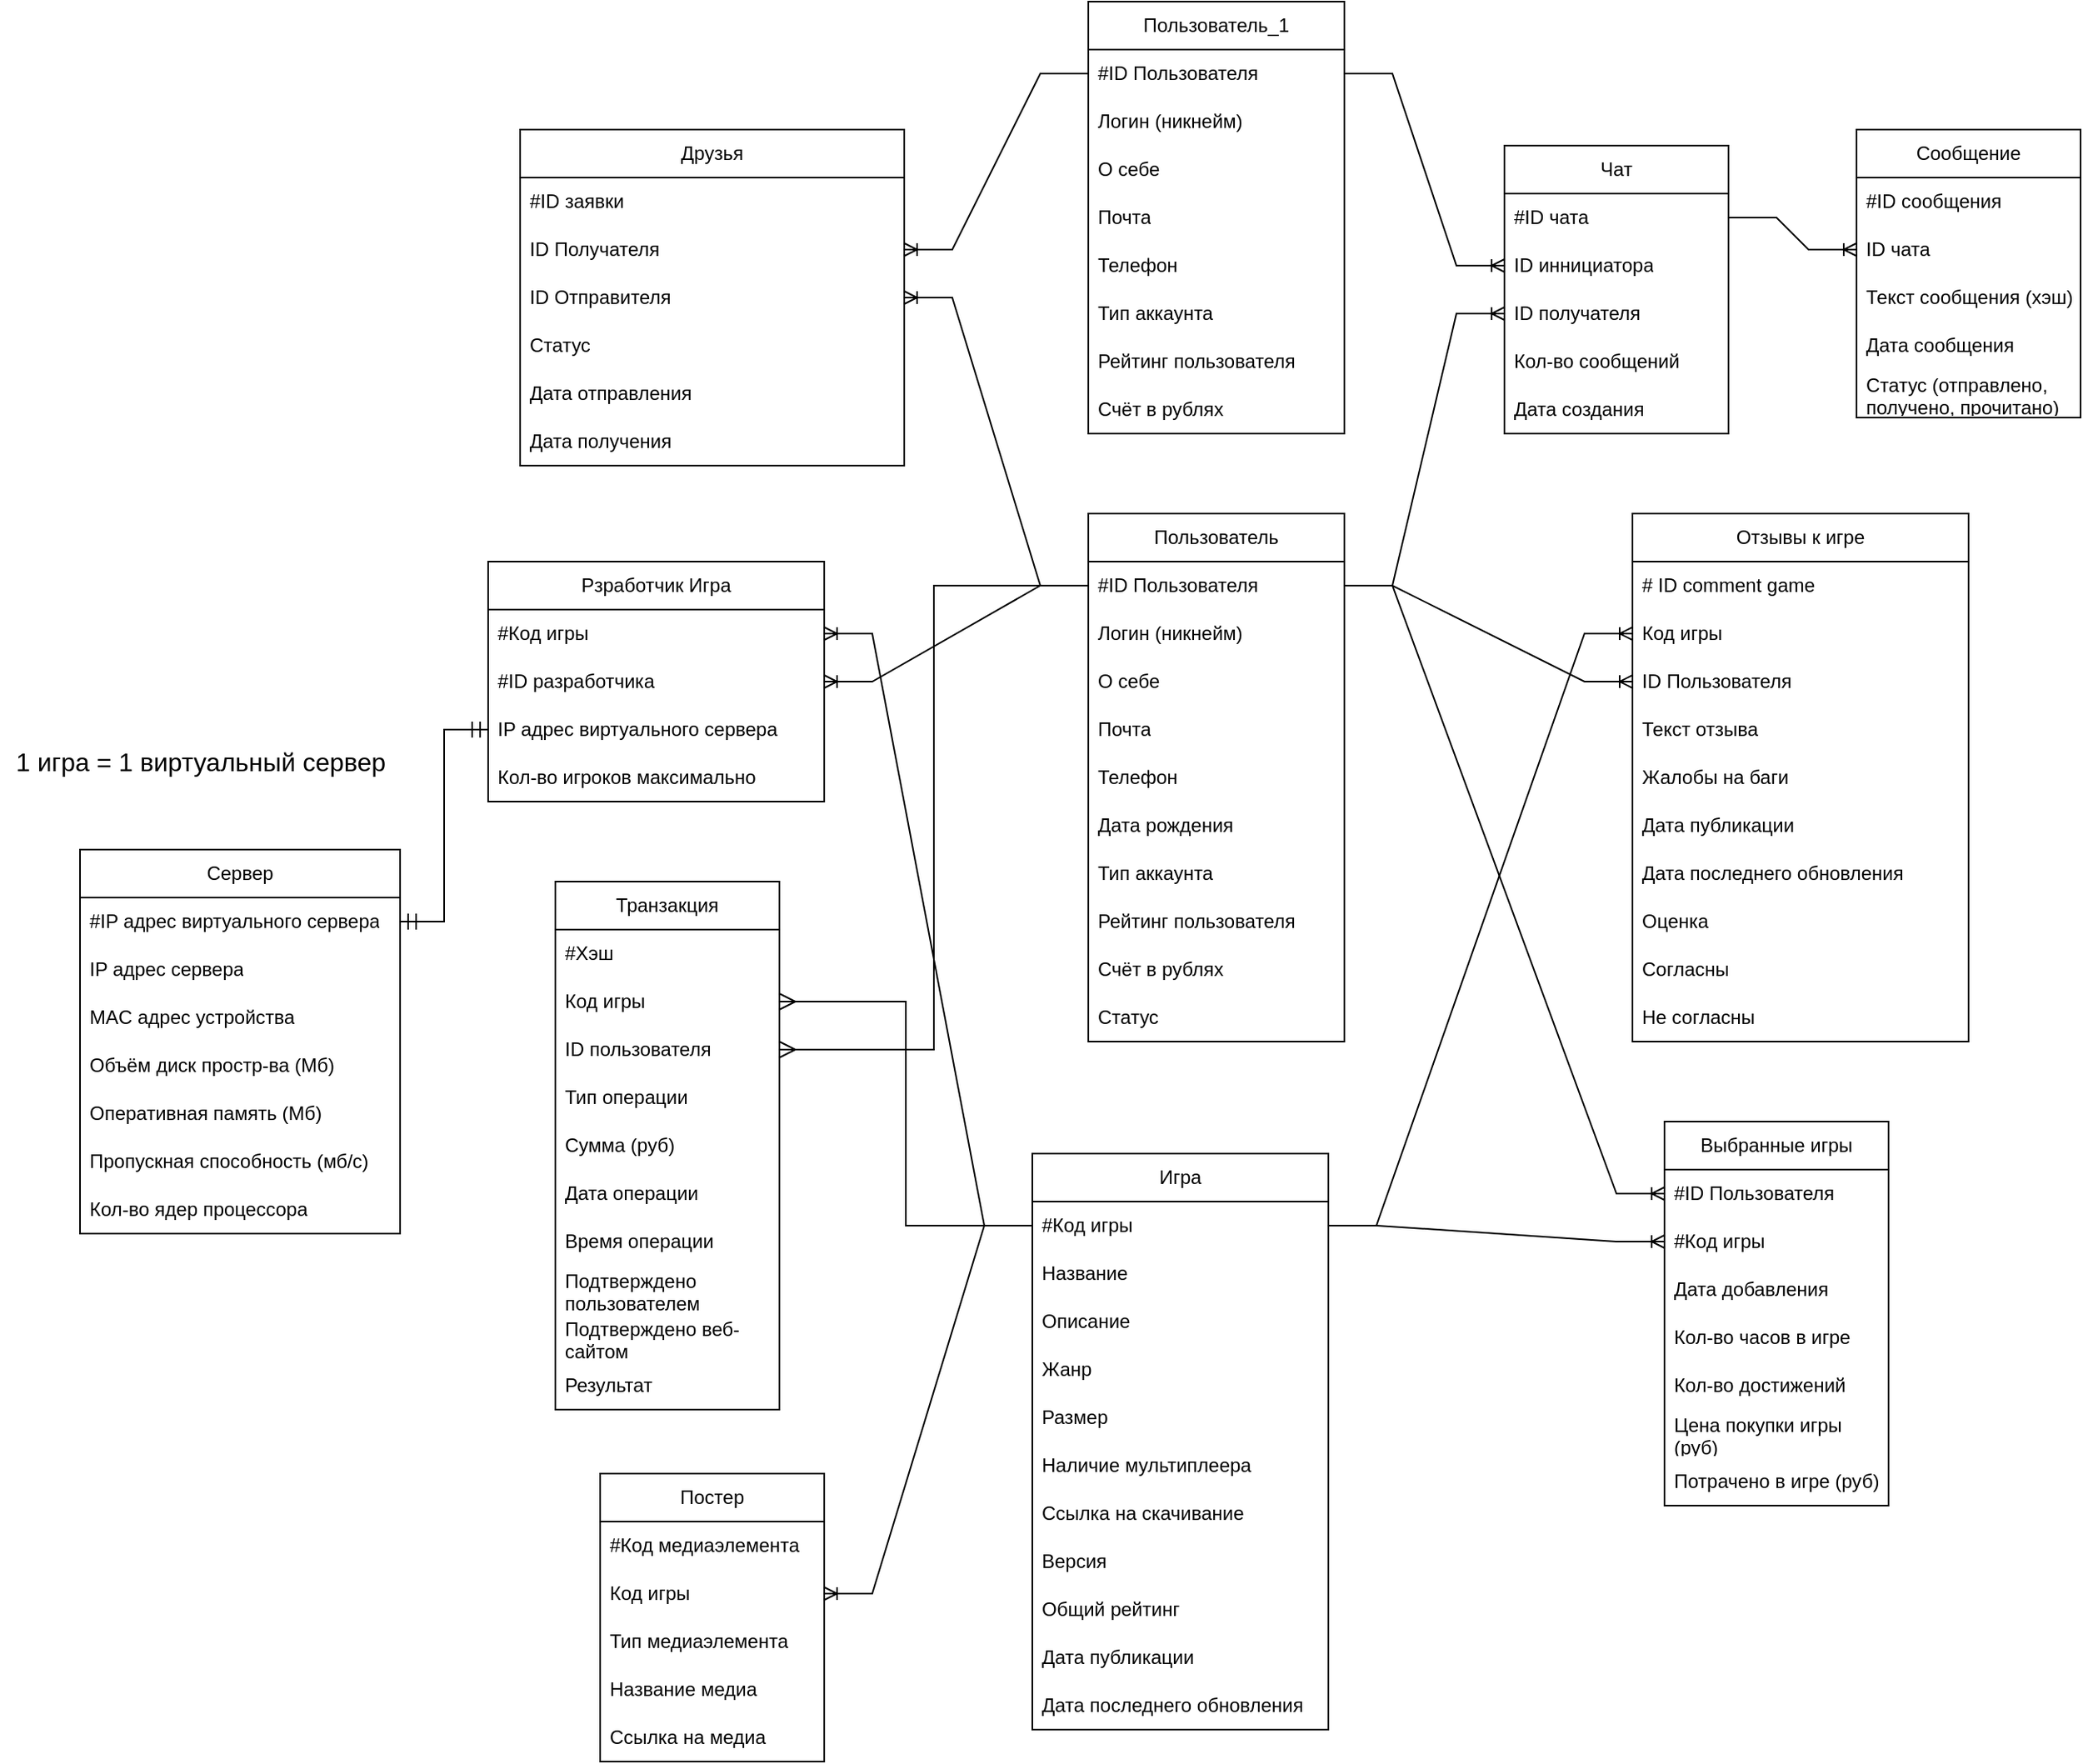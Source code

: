 <mxfile version="24.7.17">
  <diagram name="Страница — 1" id="8p_68P0fZ535PzUQpR89">
    <mxGraphModel dx="2262" dy="1989" grid="1" gridSize="10" guides="1" tooltips="1" connect="1" arrows="1" fold="1" page="1" pageScale="1" pageWidth="827" pageHeight="1169" math="0" shadow="0">
      <root>
        <mxCell id="0" />
        <mxCell id="1" parent="0" />
        <mxCell id="c6BttHaCUoWzbW02j1Wk-1" value="Пользователь" style="swimlane;fontStyle=0;childLayout=stackLayout;horizontal=1;startSize=30;horizontalStack=0;resizeParent=1;resizeParentMax=0;resizeLast=0;collapsible=1;marginBottom=0;whiteSpace=wrap;html=1;" parent="1" vertex="1">
          <mxGeometry x="-150" y="300" width="160" height="330" as="geometry" />
        </mxCell>
        <mxCell id="c6BttHaCUoWzbW02j1Wk-2" value="#ID Пользователя" style="text;strokeColor=none;fillColor=none;align=left;verticalAlign=middle;spacingLeft=4;spacingRight=4;overflow=hidden;points=[[0,0.5],[1,0.5]];portConstraint=eastwest;rotatable=0;whiteSpace=wrap;html=1;" parent="c6BttHaCUoWzbW02j1Wk-1" vertex="1">
          <mxGeometry y="30" width="160" height="30" as="geometry" />
        </mxCell>
        <mxCell id="c6BttHaCUoWzbW02j1Wk-3" value="Логин (никнейм)" style="text;strokeColor=none;fillColor=none;align=left;verticalAlign=middle;spacingLeft=4;spacingRight=4;overflow=hidden;points=[[0,0.5],[1,0.5]];portConstraint=eastwest;rotatable=0;whiteSpace=wrap;html=1;" parent="c6BttHaCUoWzbW02j1Wk-1" vertex="1">
          <mxGeometry y="60" width="160" height="30" as="geometry" />
        </mxCell>
        <mxCell id="c6BttHaCUoWzbW02j1Wk-4" value="О себе" style="text;strokeColor=none;fillColor=none;align=left;verticalAlign=middle;spacingLeft=4;spacingRight=4;overflow=hidden;points=[[0,0.5],[1,0.5]];portConstraint=eastwest;rotatable=0;whiteSpace=wrap;html=1;" parent="c6BttHaCUoWzbW02j1Wk-1" vertex="1">
          <mxGeometry y="90" width="160" height="30" as="geometry" />
        </mxCell>
        <mxCell id="c6BttHaCUoWzbW02j1Wk-27" value="Почта" style="text;strokeColor=none;fillColor=none;align=left;verticalAlign=middle;spacingLeft=4;spacingRight=4;overflow=hidden;points=[[0,0.5],[1,0.5]];portConstraint=eastwest;rotatable=0;whiteSpace=wrap;html=1;" parent="c6BttHaCUoWzbW02j1Wk-1" vertex="1">
          <mxGeometry y="120" width="160" height="30" as="geometry" />
        </mxCell>
        <mxCell id="c6BttHaCUoWzbW02j1Wk-28" value="Телефон" style="text;strokeColor=none;fillColor=none;align=left;verticalAlign=middle;spacingLeft=4;spacingRight=4;overflow=hidden;points=[[0,0.5],[1,0.5]];portConstraint=eastwest;rotatable=0;whiteSpace=wrap;html=1;" parent="c6BttHaCUoWzbW02j1Wk-1" vertex="1">
          <mxGeometry y="150" width="160" height="30" as="geometry" />
        </mxCell>
        <mxCell id="c6BttHaCUoWzbW02j1Wk-91" value="Дата рождения" style="text;strokeColor=none;fillColor=none;align=left;verticalAlign=middle;spacingLeft=4;spacingRight=4;overflow=hidden;points=[[0,0.5],[1,0.5]];portConstraint=eastwest;rotatable=0;whiteSpace=wrap;html=1;" parent="c6BttHaCUoWzbW02j1Wk-1" vertex="1">
          <mxGeometry y="180" width="160" height="30" as="geometry" />
        </mxCell>
        <mxCell id="c6BttHaCUoWzbW02j1Wk-29" value="Тип аккаунта" style="text;strokeColor=none;fillColor=none;align=left;verticalAlign=middle;spacingLeft=4;spacingRight=4;overflow=hidden;points=[[0,0.5],[1,0.5]];portConstraint=eastwest;rotatable=0;whiteSpace=wrap;html=1;" parent="c6BttHaCUoWzbW02j1Wk-1" vertex="1">
          <mxGeometry y="210" width="160" height="30" as="geometry" />
        </mxCell>
        <mxCell id="c6BttHaCUoWzbW02j1Wk-30" value="Рейтинг пользователя" style="text;strokeColor=none;fillColor=none;align=left;verticalAlign=middle;spacingLeft=4;spacingRight=4;overflow=hidden;points=[[0,0.5],[1,0.5]];portConstraint=eastwest;rotatable=0;whiteSpace=wrap;html=1;" parent="c6BttHaCUoWzbW02j1Wk-1" vertex="1">
          <mxGeometry y="240" width="160" height="30" as="geometry" />
        </mxCell>
        <mxCell id="c6BttHaCUoWzbW02j1Wk-31" value="Счёт в рублях" style="text;strokeColor=none;fillColor=none;align=left;verticalAlign=middle;spacingLeft=4;spacingRight=4;overflow=hidden;points=[[0,0.5],[1,0.5]];portConstraint=eastwest;rotatable=0;whiteSpace=wrap;html=1;" parent="c6BttHaCUoWzbW02j1Wk-1" vertex="1">
          <mxGeometry y="270" width="160" height="30" as="geometry" />
        </mxCell>
        <mxCell id="c6BttHaCUoWzbW02j1Wk-32" value="Статус" style="text;strokeColor=none;fillColor=none;align=left;verticalAlign=middle;spacingLeft=4;spacingRight=4;overflow=hidden;points=[[0,0.5],[1,0.5]];portConstraint=eastwest;rotatable=0;whiteSpace=wrap;html=1;" parent="c6BttHaCUoWzbW02j1Wk-1" vertex="1">
          <mxGeometry y="300" width="160" height="30" as="geometry" />
        </mxCell>
        <mxCell id="c6BttHaCUoWzbW02j1Wk-5" value="Игра" style="swimlane;fontStyle=0;childLayout=stackLayout;horizontal=1;startSize=30;horizontalStack=0;resizeParent=1;resizeParentMax=0;resizeLast=0;collapsible=1;marginBottom=0;whiteSpace=wrap;html=1;" parent="1" vertex="1">
          <mxGeometry x="-185" y="700" width="185" height="360" as="geometry" />
        </mxCell>
        <mxCell id="c6BttHaCUoWzbW02j1Wk-6" value="#Код игры" style="text;strokeColor=none;fillColor=none;align=left;verticalAlign=middle;spacingLeft=4;spacingRight=4;overflow=hidden;points=[[0,0.5],[1,0.5]];portConstraint=eastwest;rotatable=0;whiteSpace=wrap;html=1;" parent="c6BttHaCUoWzbW02j1Wk-5" vertex="1">
          <mxGeometry y="30" width="185" height="30" as="geometry" />
        </mxCell>
        <mxCell id="c6BttHaCUoWzbW02j1Wk-7" value="Название" style="text;strokeColor=none;fillColor=none;align=left;verticalAlign=middle;spacingLeft=4;spacingRight=4;overflow=hidden;points=[[0,0.5],[1,0.5]];portConstraint=eastwest;rotatable=0;whiteSpace=wrap;html=1;" parent="c6BttHaCUoWzbW02j1Wk-5" vertex="1">
          <mxGeometry y="60" width="185" height="30" as="geometry" />
        </mxCell>
        <mxCell id="c6BttHaCUoWzbW02j1Wk-8" value="Описание" style="text;strokeColor=none;fillColor=none;align=left;verticalAlign=middle;spacingLeft=4;spacingRight=4;overflow=hidden;points=[[0,0.5],[1,0.5]];portConstraint=eastwest;rotatable=0;whiteSpace=wrap;html=1;" parent="c6BttHaCUoWzbW02j1Wk-5" vertex="1">
          <mxGeometry y="90" width="185" height="30" as="geometry" />
        </mxCell>
        <mxCell id="c6BttHaCUoWzbW02j1Wk-33" value="Жанр" style="text;strokeColor=none;fillColor=none;align=left;verticalAlign=middle;spacingLeft=4;spacingRight=4;overflow=hidden;points=[[0,0.5],[1,0.5]];portConstraint=eastwest;rotatable=0;whiteSpace=wrap;html=1;" parent="c6BttHaCUoWzbW02j1Wk-5" vertex="1">
          <mxGeometry y="120" width="185" height="30" as="geometry" />
        </mxCell>
        <mxCell id="c6BttHaCUoWzbW02j1Wk-34" value="Размер" style="text;strokeColor=none;fillColor=none;align=left;verticalAlign=middle;spacingLeft=4;spacingRight=4;overflow=hidden;points=[[0,0.5],[1,0.5]];portConstraint=eastwest;rotatable=0;whiteSpace=wrap;html=1;" parent="c6BttHaCUoWzbW02j1Wk-5" vertex="1">
          <mxGeometry y="150" width="185" height="30" as="geometry" />
        </mxCell>
        <mxCell id="HAGZ3hSHB67pw0LHSp7e-37" value="Наличие мультиплеера" style="text;strokeColor=none;fillColor=none;align=left;verticalAlign=middle;spacingLeft=4;spacingRight=4;overflow=hidden;points=[[0,0.5],[1,0.5]];portConstraint=eastwest;rotatable=0;whiteSpace=wrap;html=1;" parent="c6BttHaCUoWzbW02j1Wk-5" vertex="1">
          <mxGeometry y="180" width="185" height="30" as="geometry" />
        </mxCell>
        <mxCell id="c6BttHaCUoWzbW02j1Wk-35" value="Ссылка на скачивание" style="text;strokeColor=none;fillColor=none;align=left;verticalAlign=middle;spacingLeft=4;spacingRight=4;overflow=hidden;points=[[0,0.5],[1,0.5]];portConstraint=eastwest;rotatable=0;whiteSpace=wrap;html=1;" parent="c6BttHaCUoWzbW02j1Wk-5" vertex="1">
          <mxGeometry y="210" width="185" height="30" as="geometry" />
        </mxCell>
        <mxCell id="c6BttHaCUoWzbW02j1Wk-92" value="Версия" style="text;strokeColor=none;fillColor=none;align=left;verticalAlign=middle;spacingLeft=4;spacingRight=4;overflow=hidden;points=[[0,0.5],[1,0.5]];portConstraint=eastwest;rotatable=0;whiteSpace=wrap;html=1;" parent="c6BttHaCUoWzbW02j1Wk-5" vertex="1">
          <mxGeometry y="240" width="185" height="30" as="geometry" />
        </mxCell>
        <mxCell id="c6BttHaCUoWzbW02j1Wk-36" value="Общий рейтинг" style="text;strokeColor=none;fillColor=none;align=left;verticalAlign=middle;spacingLeft=4;spacingRight=4;overflow=hidden;points=[[0,0.5],[1,0.5]];portConstraint=eastwest;rotatable=0;whiteSpace=wrap;html=1;" parent="c6BttHaCUoWzbW02j1Wk-5" vertex="1">
          <mxGeometry y="270" width="185" height="30" as="geometry" />
        </mxCell>
        <mxCell id="c6BttHaCUoWzbW02j1Wk-37" value="Дата публикации" style="text;strokeColor=none;fillColor=none;align=left;verticalAlign=middle;spacingLeft=4;spacingRight=4;overflow=hidden;points=[[0,0.5],[1,0.5]];portConstraint=eastwest;rotatable=0;whiteSpace=wrap;html=1;" parent="c6BttHaCUoWzbW02j1Wk-5" vertex="1">
          <mxGeometry y="300" width="185" height="30" as="geometry" />
        </mxCell>
        <mxCell id="c6BttHaCUoWzbW02j1Wk-38" value="Дата последнего обновления" style="text;strokeColor=none;fillColor=none;align=left;verticalAlign=middle;spacingLeft=4;spacingRight=4;overflow=hidden;points=[[0,0.5],[1,0.5]];portConstraint=eastwest;rotatable=0;whiteSpace=wrap;html=1;" parent="c6BttHaCUoWzbW02j1Wk-5" vertex="1">
          <mxGeometry y="330" width="185" height="30" as="geometry" />
        </mxCell>
        <mxCell id="c6BttHaCUoWzbW02j1Wk-9" value="Рзработчик Игра" style="swimlane;fontStyle=0;childLayout=stackLayout;horizontal=1;startSize=30;horizontalStack=0;resizeParent=1;resizeParentMax=0;resizeLast=0;collapsible=1;marginBottom=0;whiteSpace=wrap;html=1;" parent="1" vertex="1">
          <mxGeometry x="-525" y="330" width="210" height="150" as="geometry" />
        </mxCell>
        <mxCell id="c6BttHaCUoWzbW02j1Wk-10" value="#Код игры&lt;span style=&quot;white-space: pre;&quot;&gt;&#x9;&lt;/span&gt;" style="text;strokeColor=none;fillColor=none;align=left;verticalAlign=middle;spacingLeft=4;spacingRight=4;overflow=hidden;points=[[0,0.5],[1,0.5]];portConstraint=eastwest;rotatable=0;whiteSpace=wrap;html=1;" parent="c6BttHaCUoWzbW02j1Wk-9" vertex="1">
          <mxGeometry y="30" width="210" height="30" as="geometry" />
        </mxCell>
        <mxCell id="c6BttHaCUoWzbW02j1Wk-11" value="#ID разработчика" style="text;strokeColor=none;fillColor=none;align=left;verticalAlign=middle;spacingLeft=4;spacingRight=4;overflow=hidden;points=[[0,0.5],[1,0.5]];portConstraint=eastwest;rotatable=0;whiteSpace=wrap;html=1;" parent="c6BttHaCUoWzbW02j1Wk-9" vertex="1">
          <mxGeometry y="60" width="210" height="30" as="geometry" />
        </mxCell>
        <mxCell id="c6BttHaCUoWzbW02j1Wk-12" value="IP адрес виртуального сервера" style="text;strokeColor=none;fillColor=none;align=left;verticalAlign=middle;spacingLeft=4;spacingRight=4;overflow=hidden;points=[[0,0.5],[1,0.5]];portConstraint=eastwest;rotatable=0;whiteSpace=wrap;html=1;" parent="c6BttHaCUoWzbW02j1Wk-9" vertex="1">
          <mxGeometry y="90" width="210" height="30" as="geometry" />
        </mxCell>
        <mxCell id="JMZauWDbQ1oV1F5HIQBG-12" value="Кол-во игроков максимально" style="text;strokeColor=none;fillColor=none;align=left;verticalAlign=middle;spacingLeft=4;spacingRight=4;overflow=hidden;points=[[0,0.5],[1,0.5]];portConstraint=eastwest;rotatable=0;whiteSpace=wrap;html=1;" parent="c6BttHaCUoWzbW02j1Wk-9" vertex="1">
          <mxGeometry y="120" width="210" height="30" as="geometry" />
        </mxCell>
        <mxCell id="c6BttHaCUoWzbW02j1Wk-14" value="Сервер" style="swimlane;fontStyle=0;childLayout=stackLayout;horizontal=1;startSize=30;horizontalStack=0;resizeParent=1;resizeParentMax=0;resizeLast=0;collapsible=1;marginBottom=0;whiteSpace=wrap;html=1;" parent="1" vertex="1">
          <mxGeometry x="-780" y="510" width="200" height="240" as="geometry" />
        </mxCell>
        <mxCell id="c6BttHaCUoWzbW02j1Wk-15" value="#IP адрес виртуального сервера" style="text;strokeColor=none;fillColor=none;align=left;verticalAlign=middle;spacingLeft=4;spacingRight=4;overflow=hidden;points=[[0,0.5],[1,0.5]];portConstraint=eastwest;rotatable=0;whiteSpace=wrap;html=1;" parent="c6BttHaCUoWzbW02j1Wk-14" vertex="1">
          <mxGeometry y="30" width="200" height="30" as="geometry" />
        </mxCell>
        <mxCell id="HAGZ3hSHB67pw0LHSp7e-58" value="IP адрес сервера" style="text;strokeColor=none;fillColor=none;align=left;verticalAlign=middle;spacingLeft=4;spacingRight=4;overflow=hidden;points=[[0,0.5],[1,0.5]];portConstraint=eastwest;rotatable=0;whiteSpace=wrap;html=1;" parent="c6BttHaCUoWzbW02j1Wk-14" vertex="1">
          <mxGeometry y="60" width="200" height="30" as="geometry" />
        </mxCell>
        <mxCell id="c6BttHaCUoWzbW02j1Wk-16" value="MAC адрес устройства" style="text;strokeColor=none;fillColor=none;align=left;verticalAlign=middle;spacingLeft=4;spacingRight=4;overflow=hidden;points=[[0,0.5],[1,0.5]];portConstraint=eastwest;rotatable=0;whiteSpace=wrap;html=1;" parent="c6BttHaCUoWzbW02j1Wk-14" vertex="1">
          <mxGeometry y="90" width="200" height="30" as="geometry" />
        </mxCell>
        <mxCell id="c6BttHaCUoWzbW02j1Wk-17" value="Объём диск простр-ва (Мб)" style="text;strokeColor=none;fillColor=none;align=left;verticalAlign=middle;spacingLeft=4;spacingRight=4;overflow=hidden;points=[[0,0.5],[1,0.5]];portConstraint=eastwest;rotatable=0;whiteSpace=wrap;html=1;" parent="c6BttHaCUoWzbW02j1Wk-14" vertex="1">
          <mxGeometry y="120" width="200" height="30" as="geometry" />
        </mxCell>
        <mxCell id="c6BttHaCUoWzbW02j1Wk-39" value="Оперативная память (Мб)" style="text;strokeColor=none;fillColor=none;align=left;verticalAlign=middle;spacingLeft=4;spacingRight=4;overflow=hidden;points=[[0,0.5],[1,0.5]];portConstraint=eastwest;rotatable=0;whiteSpace=wrap;html=1;" parent="c6BttHaCUoWzbW02j1Wk-14" vertex="1">
          <mxGeometry y="150" width="200" height="30" as="geometry" />
        </mxCell>
        <mxCell id="c6BttHaCUoWzbW02j1Wk-40" value="Пропускная способность (мб/с)" style="text;strokeColor=none;fillColor=none;align=left;verticalAlign=middle;spacingLeft=4;spacingRight=4;overflow=hidden;points=[[0,0.5],[1,0.5]];portConstraint=eastwest;rotatable=0;whiteSpace=wrap;html=1;" parent="c6BttHaCUoWzbW02j1Wk-14" vertex="1">
          <mxGeometry y="180" width="200" height="30" as="geometry" />
        </mxCell>
        <mxCell id="c6BttHaCUoWzbW02j1Wk-41" value="Кол-во ядер процессора" style="text;strokeColor=none;fillColor=none;align=left;verticalAlign=middle;spacingLeft=4;spacingRight=4;overflow=hidden;points=[[0,0.5],[1,0.5]];portConstraint=eastwest;rotatable=0;whiteSpace=wrap;html=1;" parent="c6BttHaCUoWzbW02j1Wk-14" vertex="1">
          <mxGeometry y="210" width="200" height="30" as="geometry" />
        </mxCell>
        <mxCell id="c6BttHaCUoWzbW02j1Wk-19" value="Постер" style="swimlane;fontStyle=0;childLayout=stackLayout;horizontal=1;startSize=30;horizontalStack=0;resizeParent=1;resizeParentMax=0;resizeLast=0;collapsible=1;marginBottom=0;whiteSpace=wrap;html=1;" parent="1" vertex="1">
          <mxGeometry x="-455" y="900" width="140" height="180" as="geometry" />
        </mxCell>
        <mxCell id="c6BttHaCUoWzbW02j1Wk-20" value="#Код медиаэлемента" style="text;strokeColor=none;fillColor=none;align=left;verticalAlign=middle;spacingLeft=4;spacingRight=4;overflow=hidden;points=[[0,0.5],[1,0.5]];portConstraint=eastwest;rotatable=0;whiteSpace=wrap;html=1;" parent="c6BttHaCUoWzbW02j1Wk-19" vertex="1">
          <mxGeometry y="30" width="140" height="30" as="geometry" />
        </mxCell>
        <mxCell id="c6BttHaCUoWzbW02j1Wk-21" value="Код игры" style="text;strokeColor=none;fillColor=none;align=left;verticalAlign=middle;spacingLeft=4;spacingRight=4;overflow=hidden;points=[[0,0.5],[1,0.5]];portConstraint=eastwest;rotatable=0;whiteSpace=wrap;html=1;" parent="c6BttHaCUoWzbW02j1Wk-19" vertex="1">
          <mxGeometry y="60" width="140" height="30" as="geometry" />
        </mxCell>
        <mxCell id="c6BttHaCUoWzbW02j1Wk-22" value="Тип медиаэлемента" style="text;strokeColor=none;fillColor=none;align=left;verticalAlign=middle;spacingLeft=4;spacingRight=4;overflow=hidden;points=[[0,0.5],[1,0.5]];portConstraint=eastwest;rotatable=0;whiteSpace=wrap;html=1;" parent="c6BttHaCUoWzbW02j1Wk-19" vertex="1">
          <mxGeometry y="90" width="140" height="30" as="geometry" />
        </mxCell>
        <mxCell id="c6BttHaCUoWzbW02j1Wk-42" value="Название медиа" style="text;strokeColor=none;fillColor=none;align=left;verticalAlign=middle;spacingLeft=4;spacingRight=4;overflow=hidden;points=[[0,0.5],[1,0.5]];portConstraint=eastwest;rotatable=0;whiteSpace=wrap;html=1;" parent="c6BttHaCUoWzbW02j1Wk-19" vertex="1">
          <mxGeometry y="120" width="140" height="30" as="geometry" />
        </mxCell>
        <mxCell id="c6BttHaCUoWzbW02j1Wk-43" value="Ссылка на медиа" style="text;strokeColor=none;fillColor=none;align=left;verticalAlign=middle;spacingLeft=4;spacingRight=4;overflow=hidden;points=[[0,0.5],[1,0.5]];portConstraint=eastwest;rotatable=0;whiteSpace=wrap;html=1;" parent="c6BttHaCUoWzbW02j1Wk-19" vertex="1">
          <mxGeometry y="150" width="140" height="30" as="geometry" />
        </mxCell>
        <mxCell id="c6BttHaCUoWzbW02j1Wk-23" value="Выбранные игры" style="swimlane;fontStyle=0;childLayout=stackLayout;horizontal=1;startSize=30;horizontalStack=0;resizeParent=1;resizeParentMax=0;resizeLast=0;collapsible=1;marginBottom=0;whiteSpace=wrap;html=1;" parent="1" vertex="1">
          <mxGeometry x="210" y="680" width="140" height="240" as="geometry" />
        </mxCell>
        <mxCell id="c6BttHaCUoWzbW02j1Wk-24" value="#ID Пользователя" style="text;strokeColor=none;fillColor=none;align=left;verticalAlign=middle;spacingLeft=4;spacingRight=4;overflow=hidden;points=[[0,0.5],[1,0.5]];portConstraint=eastwest;rotatable=0;whiteSpace=wrap;html=1;" parent="c6BttHaCUoWzbW02j1Wk-23" vertex="1">
          <mxGeometry y="30" width="140" height="30" as="geometry" />
        </mxCell>
        <mxCell id="c6BttHaCUoWzbW02j1Wk-25" value="#Код игры" style="text;strokeColor=none;fillColor=none;align=left;verticalAlign=middle;spacingLeft=4;spacingRight=4;overflow=hidden;points=[[0,0.5],[1,0.5]];portConstraint=eastwest;rotatable=0;whiteSpace=wrap;html=1;" parent="c6BttHaCUoWzbW02j1Wk-23" vertex="1">
          <mxGeometry y="60" width="140" height="30" as="geometry" />
        </mxCell>
        <mxCell id="c6BttHaCUoWzbW02j1Wk-26" value="Дата добавления" style="text;strokeColor=none;fillColor=none;align=left;verticalAlign=middle;spacingLeft=4;spacingRight=4;overflow=hidden;points=[[0,0.5],[1,0.5]];portConstraint=eastwest;rotatable=0;whiteSpace=wrap;html=1;" parent="c6BttHaCUoWzbW02j1Wk-23" vertex="1">
          <mxGeometry y="90" width="140" height="30" as="geometry" />
        </mxCell>
        <mxCell id="c6BttHaCUoWzbW02j1Wk-44" value="Кол-во часов в игре" style="text;strokeColor=none;fillColor=none;align=left;verticalAlign=middle;spacingLeft=4;spacingRight=4;overflow=hidden;points=[[0,0.5],[1,0.5]];portConstraint=eastwest;rotatable=0;whiteSpace=wrap;html=1;" parent="c6BttHaCUoWzbW02j1Wk-23" vertex="1">
          <mxGeometry y="120" width="140" height="30" as="geometry" />
        </mxCell>
        <mxCell id="c6BttHaCUoWzbW02j1Wk-45" value="Кол-во достижений" style="text;strokeColor=none;fillColor=none;align=left;verticalAlign=middle;spacingLeft=4;spacingRight=4;overflow=hidden;points=[[0,0.5],[1,0.5]];portConstraint=eastwest;rotatable=0;whiteSpace=wrap;html=1;" parent="c6BttHaCUoWzbW02j1Wk-23" vertex="1">
          <mxGeometry y="150" width="140" height="30" as="geometry" />
        </mxCell>
        <mxCell id="c6BttHaCUoWzbW02j1Wk-46" value="Цена покупки игры (руб)" style="text;strokeColor=none;fillColor=none;align=left;verticalAlign=middle;spacingLeft=4;spacingRight=4;overflow=hidden;points=[[0,0.5],[1,0.5]];portConstraint=eastwest;rotatable=0;whiteSpace=wrap;html=1;" parent="c6BttHaCUoWzbW02j1Wk-23" vertex="1">
          <mxGeometry y="180" width="140" height="30" as="geometry" />
        </mxCell>
        <mxCell id="c6BttHaCUoWzbW02j1Wk-47" value="Потрачено в игре (руб)" style="text;strokeColor=none;fillColor=none;align=left;verticalAlign=middle;spacingLeft=4;spacingRight=4;overflow=hidden;points=[[0,0.5],[1,0.5]];portConstraint=eastwest;rotatable=0;whiteSpace=wrap;html=1;" parent="c6BttHaCUoWzbW02j1Wk-23" vertex="1">
          <mxGeometry y="210" width="140" height="30" as="geometry" />
        </mxCell>
        <mxCell id="c6BttHaCUoWzbW02j1Wk-48" value="Друзья" style="swimlane;fontStyle=0;childLayout=stackLayout;horizontal=1;startSize=30;horizontalStack=0;resizeParent=1;resizeParentMax=0;resizeLast=0;collapsible=1;marginBottom=0;whiteSpace=wrap;html=1;" parent="1" vertex="1">
          <mxGeometry x="-505" y="60" width="240" height="210" as="geometry" />
        </mxCell>
        <mxCell id="c6BttHaCUoWzbW02j1Wk-49" value="#ID заявки" style="text;strokeColor=none;fillColor=none;align=left;verticalAlign=middle;spacingLeft=4;spacingRight=4;overflow=hidden;points=[[0,0.5],[1,0.5]];portConstraint=eastwest;rotatable=0;whiteSpace=wrap;html=1;" parent="c6BttHaCUoWzbW02j1Wk-48" vertex="1">
          <mxGeometry y="30" width="240" height="30" as="geometry" />
        </mxCell>
        <mxCell id="c6BttHaCUoWzbW02j1Wk-50" value="ID Получателя" style="text;strokeColor=none;fillColor=none;align=left;verticalAlign=middle;spacingLeft=4;spacingRight=4;overflow=hidden;points=[[0,0.5],[1,0.5]];portConstraint=eastwest;rotatable=0;whiteSpace=wrap;html=1;" parent="c6BttHaCUoWzbW02j1Wk-48" vertex="1">
          <mxGeometry y="60" width="240" height="30" as="geometry" />
        </mxCell>
        <mxCell id="c6BttHaCUoWzbW02j1Wk-51" value="ID Отправителя" style="text;strokeColor=none;fillColor=none;align=left;verticalAlign=middle;spacingLeft=4;spacingRight=4;overflow=hidden;points=[[0,0.5],[1,0.5]];portConstraint=eastwest;rotatable=0;whiteSpace=wrap;html=1;" parent="c6BttHaCUoWzbW02j1Wk-48" vertex="1">
          <mxGeometry y="90" width="240" height="30" as="geometry" />
        </mxCell>
        <mxCell id="c6BttHaCUoWzbW02j1Wk-52" value="Статус" style="text;strokeColor=none;fillColor=none;align=left;verticalAlign=middle;spacingLeft=4;spacingRight=4;overflow=hidden;points=[[0,0.5],[1,0.5]];portConstraint=eastwest;rotatable=0;whiteSpace=wrap;html=1;" parent="c6BttHaCUoWzbW02j1Wk-48" vertex="1">
          <mxGeometry y="120" width="240" height="30" as="geometry" />
        </mxCell>
        <mxCell id="c6BttHaCUoWzbW02j1Wk-53" value="Дата отправления" style="text;strokeColor=none;fillColor=none;align=left;verticalAlign=middle;spacingLeft=4;spacingRight=4;overflow=hidden;points=[[0,0.5],[1,0.5]];portConstraint=eastwest;rotatable=0;whiteSpace=wrap;html=1;" parent="c6BttHaCUoWzbW02j1Wk-48" vertex="1">
          <mxGeometry y="150" width="240" height="30" as="geometry" />
        </mxCell>
        <mxCell id="c6BttHaCUoWzbW02j1Wk-54" value="Дата получения" style="text;strokeColor=none;fillColor=none;align=left;verticalAlign=middle;spacingLeft=4;spacingRight=4;overflow=hidden;points=[[0,0.5],[1,0.5]];portConstraint=eastwest;rotatable=0;whiteSpace=wrap;html=1;" parent="c6BttHaCUoWzbW02j1Wk-48" vertex="1">
          <mxGeometry y="180" width="240" height="30" as="geometry" />
        </mxCell>
        <mxCell id="c6BttHaCUoWzbW02j1Wk-56" value="Отзывы к игре" style="swimlane;fontStyle=0;childLayout=stackLayout;horizontal=1;startSize=30;horizontalStack=0;resizeParent=1;resizeParentMax=0;resizeLast=0;collapsible=1;marginBottom=0;whiteSpace=wrap;html=1;" parent="1" vertex="1">
          <mxGeometry x="190" y="300" width="210" height="330" as="geometry" />
        </mxCell>
        <mxCell id="c6BttHaCUoWzbW02j1Wk-57" value="# ID comment game" style="text;strokeColor=none;fillColor=none;align=left;verticalAlign=middle;spacingLeft=4;spacingRight=4;overflow=hidden;points=[[0,0.5],[1,0.5]];portConstraint=eastwest;rotatable=0;whiteSpace=wrap;html=1;" parent="c6BttHaCUoWzbW02j1Wk-56" vertex="1">
          <mxGeometry y="30" width="210" height="30" as="geometry" />
        </mxCell>
        <mxCell id="c6BttHaCUoWzbW02j1Wk-58" value="Код игры" style="text;strokeColor=none;fillColor=none;align=left;verticalAlign=middle;spacingLeft=4;spacingRight=4;overflow=hidden;points=[[0,0.5],[1,0.5]];portConstraint=eastwest;rotatable=0;whiteSpace=wrap;html=1;" parent="c6BttHaCUoWzbW02j1Wk-56" vertex="1">
          <mxGeometry y="60" width="210" height="30" as="geometry" />
        </mxCell>
        <mxCell id="c6BttHaCUoWzbW02j1Wk-59" value="ID Пользователя" style="text;strokeColor=none;fillColor=none;align=left;verticalAlign=middle;spacingLeft=4;spacingRight=4;overflow=hidden;points=[[0,0.5],[1,0.5]];portConstraint=eastwest;rotatable=0;whiteSpace=wrap;html=1;" parent="c6BttHaCUoWzbW02j1Wk-56" vertex="1">
          <mxGeometry y="90" width="210" height="30" as="geometry" />
        </mxCell>
        <mxCell id="c6BttHaCUoWzbW02j1Wk-60" value="Текст отзыва" style="text;strokeColor=none;fillColor=none;align=left;verticalAlign=middle;spacingLeft=4;spacingRight=4;overflow=hidden;points=[[0,0.5],[1,0.5]];portConstraint=eastwest;rotatable=0;whiteSpace=wrap;html=1;" parent="c6BttHaCUoWzbW02j1Wk-56" vertex="1">
          <mxGeometry y="120" width="210" height="30" as="geometry" />
        </mxCell>
        <mxCell id="c6BttHaCUoWzbW02j1Wk-61" value="Жалобы на баги" style="text;strokeColor=none;fillColor=none;align=left;verticalAlign=middle;spacingLeft=4;spacingRight=4;overflow=hidden;points=[[0,0.5],[1,0.5]];portConstraint=eastwest;rotatable=0;whiteSpace=wrap;html=1;" parent="c6BttHaCUoWzbW02j1Wk-56" vertex="1">
          <mxGeometry y="150" width="210" height="30" as="geometry" />
        </mxCell>
        <mxCell id="c6BttHaCUoWzbW02j1Wk-62" value="Дата публикации" style="text;strokeColor=none;fillColor=none;align=left;verticalAlign=middle;spacingLeft=4;spacingRight=4;overflow=hidden;points=[[0,0.5],[1,0.5]];portConstraint=eastwest;rotatable=0;whiteSpace=wrap;html=1;" parent="c6BttHaCUoWzbW02j1Wk-56" vertex="1">
          <mxGeometry y="180" width="210" height="30" as="geometry" />
        </mxCell>
        <mxCell id="c6BttHaCUoWzbW02j1Wk-63" value="Дата последнего обновления" style="text;strokeColor=none;fillColor=none;align=left;verticalAlign=middle;spacingLeft=4;spacingRight=4;overflow=hidden;points=[[0,0.5],[1,0.5]];portConstraint=eastwest;rotatable=0;whiteSpace=wrap;html=1;" parent="c6BttHaCUoWzbW02j1Wk-56" vertex="1">
          <mxGeometry y="210" width="210" height="30" as="geometry" />
        </mxCell>
        <mxCell id="c6BttHaCUoWzbW02j1Wk-64" value="Оценка" style="text;strokeColor=none;fillColor=none;align=left;verticalAlign=middle;spacingLeft=4;spacingRight=4;overflow=hidden;points=[[0,0.5],[1,0.5]];portConstraint=eastwest;rotatable=0;whiteSpace=wrap;html=1;" parent="c6BttHaCUoWzbW02j1Wk-56" vertex="1">
          <mxGeometry y="240" width="210" height="30" as="geometry" />
        </mxCell>
        <mxCell id="c6BttHaCUoWzbW02j1Wk-65" value="Согласны" style="text;strokeColor=none;fillColor=none;align=left;verticalAlign=middle;spacingLeft=4;spacingRight=4;overflow=hidden;points=[[0,0.5],[1,0.5]];portConstraint=eastwest;rotatable=0;whiteSpace=wrap;html=1;" parent="c6BttHaCUoWzbW02j1Wk-56" vertex="1">
          <mxGeometry y="270" width="210" height="30" as="geometry" />
        </mxCell>
        <mxCell id="c6BttHaCUoWzbW02j1Wk-66" value="Не согласны" style="text;strokeColor=none;fillColor=none;align=left;verticalAlign=middle;spacingLeft=4;spacingRight=4;overflow=hidden;points=[[0,0.5],[1,0.5]];portConstraint=eastwest;rotatable=0;whiteSpace=wrap;html=1;" parent="c6BttHaCUoWzbW02j1Wk-56" vertex="1">
          <mxGeometry y="300" width="210" height="30" as="geometry" />
        </mxCell>
        <mxCell id="c6BttHaCUoWzbW02j1Wk-68" value="Пользователь_1" style="swimlane;fontStyle=0;childLayout=stackLayout;horizontal=1;startSize=30;horizontalStack=0;resizeParent=1;resizeParentMax=0;resizeLast=0;collapsible=1;marginBottom=0;whiteSpace=wrap;html=1;" parent="1" vertex="1">
          <mxGeometry x="-150" y="-20" width="160" height="270" as="geometry" />
        </mxCell>
        <mxCell id="c6BttHaCUoWzbW02j1Wk-69" value="#ID Пользователя" style="text;strokeColor=none;fillColor=none;align=left;verticalAlign=middle;spacingLeft=4;spacingRight=4;overflow=hidden;points=[[0,0.5],[1,0.5]];portConstraint=eastwest;rotatable=0;whiteSpace=wrap;html=1;" parent="c6BttHaCUoWzbW02j1Wk-68" vertex="1">
          <mxGeometry y="30" width="160" height="30" as="geometry" />
        </mxCell>
        <mxCell id="c6BttHaCUoWzbW02j1Wk-70" value="Логин (никнейм)" style="text;strokeColor=none;fillColor=none;align=left;verticalAlign=middle;spacingLeft=4;spacingRight=4;overflow=hidden;points=[[0,0.5],[1,0.5]];portConstraint=eastwest;rotatable=0;whiteSpace=wrap;html=1;" parent="c6BttHaCUoWzbW02j1Wk-68" vertex="1">
          <mxGeometry y="60" width="160" height="30" as="geometry" />
        </mxCell>
        <mxCell id="c6BttHaCUoWzbW02j1Wk-71" value="О себе" style="text;strokeColor=none;fillColor=none;align=left;verticalAlign=middle;spacingLeft=4;spacingRight=4;overflow=hidden;points=[[0,0.5],[1,0.5]];portConstraint=eastwest;rotatable=0;whiteSpace=wrap;html=1;" parent="c6BttHaCUoWzbW02j1Wk-68" vertex="1">
          <mxGeometry y="90" width="160" height="30" as="geometry" />
        </mxCell>
        <mxCell id="c6BttHaCUoWzbW02j1Wk-72" value="Почта" style="text;strokeColor=none;fillColor=none;align=left;verticalAlign=middle;spacingLeft=4;spacingRight=4;overflow=hidden;points=[[0,0.5],[1,0.5]];portConstraint=eastwest;rotatable=0;whiteSpace=wrap;html=1;" parent="c6BttHaCUoWzbW02j1Wk-68" vertex="1">
          <mxGeometry y="120" width="160" height="30" as="geometry" />
        </mxCell>
        <mxCell id="c6BttHaCUoWzbW02j1Wk-73" value="Телефон" style="text;strokeColor=none;fillColor=none;align=left;verticalAlign=middle;spacingLeft=4;spacingRight=4;overflow=hidden;points=[[0,0.5],[1,0.5]];portConstraint=eastwest;rotatable=0;whiteSpace=wrap;html=1;" parent="c6BttHaCUoWzbW02j1Wk-68" vertex="1">
          <mxGeometry y="150" width="160" height="30" as="geometry" />
        </mxCell>
        <mxCell id="c6BttHaCUoWzbW02j1Wk-74" value="Тип аккаунта" style="text;strokeColor=none;fillColor=none;align=left;verticalAlign=middle;spacingLeft=4;spacingRight=4;overflow=hidden;points=[[0,0.5],[1,0.5]];portConstraint=eastwest;rotatable=0;whiteSpace=wrap;html=1;" parent="c6BttHaCUoWzbW02j1Wk-68" vertex="1">
          <mxGeometry y="180" width="160" height="30" as="geometry" />
        </mxCell>
        <mxCell id="c6BttHaCUoWzbW02j1Wk-75" value="Рейтинг пользователя" style="text;strokeColor=none;fillColor=none;align=left;verticalAlign=middle;spacingLeft=4;spacingRight=4;overflow=hidden;points=[[0,0.5],[1,0.5]];portConstraint=eastwest;rotatable=0;whiteSpace=wrap;html=1;" parent="c6BttHaCUoWzbW02j1Wk-68" vertex="1">
          <mxGeometry y="210" width="160" height="30" as="geometry" />
        </mxCell>
        <mxCell id="c6BttHaCUoWzbW02j1Wk-76" value="Счёт в рублях" style="text;strokeColor=none;fillColor=none;align=left;verticalAlign=middle;spacingLeft=4;spacingRight=4;overflow=hidden;points=[[0,0.5],[1,0.5]];portConstraint=eastwest;rotatable=0;whiteSpace=wrap;html=1;" parent="c6BttHaCUoWzbW02j1Wk-68" vertex="1">
          <mxGeometry y="240" width="160" height="30" as="geometry" />
        </mxCell>
        <mxCell id="c6BttHaCUoWzbW02j1Wk-78" value="" style="edgeStyle=entityRelationEdgeStyle;fontSize=12;html=1;endArrow=ERoneToMany;rounded=0;" parent="1" source="c6BttHaCUoWzbW02j1Wk-2" target="c6BttHaCUoWzbW02j1Wk-59" edge="1">
          <mxGeometry width="100" height="100" relative="1" as="geometry">
            <mxPoint x="20" y="350" as="sourcePoint" />
            <mxPoint x="120" y="250" as="targetPoint" />
          </mxGeometry>
        </mxCell>
        <mxCell id="c6BttHaCUoWzbW02j1Wk-79" value="" style="edgeStyle=entityRelationEdgeStyle;fontSize=12;html=1;endArrow=ERoneToMany;rounded=0;" parent="1" source="c6BttHaCUoWzbW02j1Wk-6" target="c6BttHaCUoWzbW02j1Wk-58" edge="1">
          <mxGeometry width="100" height="100" relative="1" as="geometry">
            <mxPoint x="120" y="710" as="sourcePoint" />
            <mxPoint x="220" y="610" as="targetPoint" />
          </mxGeometry>
        </mxCell>
        <mxCell id="c6BttHaCUoWzbW02j1Wk-80" value="" style="edgeStyle=entityRelationEdgeStyle;fontSize=12;html=1;endArrow=ERoneToMany;rounded=0;entryX=1;entryY=0.5;entryDx=0;entryDy=0;exitX=0;exitY=0.5;exitDx=0;exitDy=0;" parent="1" source="c6BttHaCUoWzbW02j1Wk-69" target="c6BttHaCUoWzbW02j1Wk-50" edge="1">
          <mxGeometry width="100" height="100" relative="1" as="geometry">
            <mxPoint x="-160" y="-20" as="sourcePoint" />
            <mxPoint x="-60" y="-120" as="targetPoint" />
            <Array as="points">
              <mxPoint x="-200" y="50" />
              <mxPoint x="-160" y="50" />
            </Array>
          </mxGeometry>
        </mxCell>
        <mxCell id="c6BttHaCUoWzbW02j1Wk-82" value="" style="edgeStyle=entityRelationEdgeStyle;fontSize=12;html=1;endArrow=ERoneToMany;rounded=0;" parent="1" source="c6BttHaCUoWzbW02j1Wk-6" target="c6BttHaCUoWzbW02j1Wk-10" edge="1">
          <mxGeometry width="100" height="100" relative="1" as="geometry">
            <mxPoint x="10" y="680" as="sourcePoint" />
            <mxPoint x="110" y="580" as="targetPoint" />
          </mxGeometry>
        </mxCell>
        <mxCell id="c6BttHaCUoWzbW02j1Wk-85" value="" style="edgeStyle=entityRelationEdgeStyle;fontSize=12;html=1;endArrow=ERoneToMany;rounded=0;" parent="1" source="c6BttHaCUoWzbW02j1Wk-2" target="c6BttHaCUoWzbW02j1Wk-11" edge="1">
          <mxGeometry width="100" height="100" relative="1" as="geometry">
            <mxPoint x="70" y="330" as="sourcePoint" />
            <mxPoint x="170" y="230" as="targetPoint" />
          </mxGeometry>
        </mxCell>
        <mxCell id="c6BttHaCUoWzbW02j1Wk-86" value="" style="edgeStyle=entityRelationEdgeStyle;fontSize=12;html=1;endArrow=ERoneToMany;rounded=0;" parent="1" source="c6BttHaCUoWzbW02j1Wk-2" target="c6BttHaCUoWzbW02j1Wk-24" edge="1">
          <mxGeometry width="100" height="100" relative="1" as="geometry">
            <mxPoint x="-20" y="350" as="sourcePoint" />
            <mxPoint x="80" y="250" as="targetPoint" />
          </mxGeometry>
        </mxCell>
        <mxCell id="c6BttHaCUoWzbW02j1Wk-89" value="" style="edgeStyle=entityRelationEdgeStyle;fontSize=12;html=1;endArrow=ERoneToMany;rounded=0;" parent="1" source="c6BttHaCUoWzbW02j1Wk-6" target="c6BttHaCUoWzbW02j1Wk-21" edge="1">
          <mxGeometry width="100" height="100" relative="1" as="geometry">
            <mxPoint y="680" as="sourcePoint" />
            <mxPoint x="100" y="580" as="targetPoint" />
          </mxGeometry>
        </mxCell>
        <mxCell id="c6BttHaCUoWzbW02j1Wk-90" value="" style="edgeStyle=entityRelationEdgeStyle;fontSize=12;html=1;endArrow=ERoneToMany;rounded=0;" parent="1" source="c6BttHaCUoWzbW02j1Wk-6" target="c6BttHaCUoWzbW02j1Wk-25" edge="1">
          <mxGeometry width="100" height="100" relative="1" as="geometry">
            <mxPoint x="10" y="710" as="sourcePoint" />
            <mxPoint x="110" y="610" as="targetPoint" />
          </mxGeometry>
        </mxCell>
        <mxCell id="HAGZ3hSHB67pw0LHSp7e-1" value="Чат" style="swimlane;fontStyle=0;childLayout=stackLayout;horizontal=1;startSize=30;horizontalStack=0;resizeParent=1;resizeParentMax=0;resizeLast=0;collapsible=1;marginBottom=0;whiteSpace=wrap;html=1;" parent="1" vertex="1">
          <mxGeometry x="110" y="70" width="140" height="180" as="geometry" />
        </mxCell>
        <mxCell id="HAGZ3hSHB67pw0LHSp7e-2" value="#ID чата" style="text;strokeColor=none;fillColor=none;align=left;verticalAlign=middle;spacingLeft=4;spacingRight=4;overflow=hidden;points=[[0,0.5],[1,0.5]];portConstraint=eastwest;rotatable=0;whiteSpace=wrap;html=1;" parent="HAGZ3hSHB67pw0LHSp7e-1" vertex="1">
          <mxGeometry y="30" width="140" height="30" as="geometry" />
        </mxCell>
        <mxCell id="HAGZ3hSHB67pw0LHSp7e-3" value="ID иннициатора" style="text;strokeColor=none;fillColor=none;align=left;verticalAlign=middle;spacingLeft=4;spacingRight=4;overflow=hidden;points=[[0,0.5],[1,0.5]];portConstraint=eastwest;rotatable=0;whiteSpace=wrap;html=1;" parent="HAGZ3hSHB67pw0LHSp7e-1" vertex="1">
          <mxGeometry y="60" width="140" height="30" as="geometry" />
        </mxCell>
        <mxCell id="HAGZ3hSHB67pw0LHSp7e-4" value="ID получателя" style="text;strokeColor=none;fillColor=none;align=left;verticalAlign=middle;spacingLeft=4;spacingRight=4;overflow=hidden;points=[[0,0.5],[1,0.5]];portConstraint=eastwest;rotatable=0;whiteSpace=wrap;html=1;" parent="HAGZ3hSHB67pw0LHSp7e-1" vertex="1">
          <mxGeometry y="90" width="140" height="30" as="geometry" />
        </mxCell>
        <mxCell id="4gd5T1KIlTAwKAi4tiog-7" value="Кол-во сообщений" style="text;strokeColor=none;fillColor=none;align=left;verticalAlign=middle;spacingLeft=4;spacingRight=4;overflow=hidden;points=[[0,0.5],[1,0.5]];portConstraint=eastwest;rotatable=0;whiteSpace=wrap;html=1;" parent="HAGZ3hSHB67pw0LHSp7e-1" vertex="1">
          <mxGeometry y="120" width="140" height="30" as="geometry" />
        </mxCell>
        <mxCell id="APZS5YMjO4yzyFN8bs3T-1" value="Дата создания" style="text;strokeColor=none;fillColor=none;align=left;verticalAlign=middle;spacingLeft=4;spacingRight=4;overflow=hidden;points=[[0,0.5],[1,0.5]];portConstraint=eastwest;rotatable=0;whiteSpace=wrap;html=1;" vertex="1" parent="HAGZ3hSHB67pw0LHSp7e-1">
          <mxGeometry y="150" width="140" height="30" as="geometry" />
        </mxCell>
        <mxCell id="HAGZ3hSHB67pw0LHSp7e-5" value="Сообщение" style="swimlane;fontStyle=0;childLayout=stackLayout;horizontal=1;startSize=30;horizontalStack=0;resizeParent=1;resizeParentMax=0;resizeLast=0;collapsible=1;marginBottom=0;whiteSpace=wrap;html=1;" parent="1" vertex="1">
          <mxGeometry x="330" y="60" width="140" height="180" as="geometry" />
        </mxCell>
        <mxCell id="HAGZ3hSHB67pw0LHSp7e-6" value="#ID сообщения" style="text;strokeColor=none;fillColor=none;align=left;verticalAlign=middle;spacingLeft=4;spacingRight=4;overflow=hidden;points=[[0,0.5],[1,0.5]];portConstraint=eastwest;rotatable=0;whiteSpace=wrap;html=1;" parent="HAGZ3hSHB67pw0LHSp7e-5" vertex="1">
          <mxGeometry y="30" width="140" height="30" as="geometry" />
        </mxCell>
        <mxCell id="HAGZ3hSHB67pw0LHSp7e-7" value="ID чата" style="text;strokeColor=none;fillColor=none;align=left;verticalAlign=middle;spacingLeft=4;spacingRight=4;overflow=hidden;points=[[0,0.5],[1,0.5]];portConstraint=eastwest;rotatable=0;whiteSpace=wrap;html=1;" parent="HAGZ3hSHB67pw0LHSp7e-5" vertex="1">
          <mxGeometry y="60" width="140" height="30" as="geometry" />
        </mxCell>
        <mxCell id="HAGZ3hSHB67pw0LHSp7e-11" value="Текст сообщения (хэш)" style="text;strokeColor=none;fillColor=none;align=left;verticalAlign=middle;spacingLeft=4;spacingRight=4;overflow=hidden;points=[[0,0.5],[1,0.5]];portConstraint=eastwest;rotatable=0;whiteSpace=wrap;html=1;" parent="HAGZ3hSHB67pw0LHSp7e-5" vertex="1">
          <mxGeometry y="90" width="140" height="30" as="geometry" />
        </mxCell>
        <mxCell id="HAGZ3hSHB67pw0LHSp7e-12" value="Дата сообщения" style="text;strokeColor=none;fillColor=none;align=left;verticalAlign=middle;spacingLeft=4;spacingRight=4;overflow=hidden;points=[[0,0.5],[1,0.5]];portConstraint=eastwest;rotatable=0;whiteSpace=wrap;html=1;" parent="HAGZ3hSHB67pw0LHSp7e-5" vertex="1">
          <mxGeometry y="120" width="140" height="30" as="geometry" />
        </mxCell>
        <mxCell id="c6BttHaCUoWzbW02j1Wk-77" value="Статус (отправлено, получено, прочитано)" style="text;strokeColor=none;fillColor=none;align=left;verticalAlign=middle;spacingLeft=4;spacingRight=4;overflow=hidden;points=[[0,0.5],[1,0.5]];portConstraint=eastwest;rotatable=0;whiteSpace=wrap;html=1;" parent="HAGZ3hSHB67pw0LHSp7e-5" vertex="1">
          <mxGeometry y="150" width="140" height="30" as="geometry" />
        </mxCell>
        <mxCell id="HAGZ3hSHB67pw0LHSp7e-20" value="" style="edgeStyle=entityRelationEdgeStyle;fontSize=12;html=1;endArrow=ERoneToMany;rounded=0;" parent="1" source="HAGZ3hSHB67pw0LHSp7e-2" target="HAGZ3hSHB67pw0LHSp7e-7" edge="1">
          <mxGeometry width="100" height="100" relative="1" as="geometry">
            <mxPoint x="-50" y="160" as="sourcePoint" />
            <mxPoint x="50" y="60" as="targetPoint" />
          </mxGeometry>
        </mxCell>
        <mxCell id="HAGZ3hSHB67pw0LHSp7e-22" value="" style="edgeStyle=entityRelationEdgeStyle;fontSize=12;html=1;endArrow=ERoneToMany;rounded=0;" parent="1" source="c6BttHaCUoWzbW02j1Wk-69" target="HAGZ3hSHB67pw0LHSp7e-3" edge="1">
          <mxGeometry width="100" height="100" relative="1" as="geometry">
            <mxPoint x="10" as="sourcePoint" />
            <mxPoint x="70" y="70" as="targetPoint" />
          </mxGeometry>
        </mxCell>
        <mxCell id="HAGZ3hSHB67pw0LHSp7e-26" value="" style="edgeStyle=entityRelationEdgeStyle;fontSize=12;html=1;endArrow=ERoneToMany;rounded=0;" parent="1" source="c6BttHaCUoWzbW02j1Wk-2" target="HAGZ3hSHB67pw0LHSp7e-4" edge="1">
          <mxGeometry width="100" height="100" relative="1" as="geometry">
            <mxPoint x="-220" y="490" as="sourcePoint" />
            <mxPoint x="-120" y="390" as="targetPoint" />
          </mxGeometry>
        </mxCell>
        <mxCell id="JMZauWDbQ1oV1F5HIQBG-8" value="" style="edgeStyle=elbowEdgeStyle;fontSize=12;html=1;endArrow=ERmandOne;startArrow=ERmandOne;rounded=0;startSize=8;endSize=8;" parent="1" source="c6BttHaCUoWzbW02j1Wk-15" target="c6BttHaCUoWzbW02j1Wk-12" edge="1">
          <mxGeometry width="100" height="100" relative="1" as="geometry">
            <mxPoint x="-570" y="610" as="sourcePoint" />
            <mxPoint x="-470" y="510" as="targetPoint" />
          </mxGeometry>
        </mxCell>
        <mxCell id="JMUTLMzLZRyvQ4kSLloL-2" value="Транзакция" style="swimlane;fontStyle=0;childLayout=stackLayout;horizontal=1;startSize=30;horizontalStack=0;resizeParent=1;resizeParentMax=0;resizeLast=0;collapsible=1;marginBottom=0;whiteSpace=wrap;html=1;" parent="1" vertex="1">
          <mxGeometry x="-483" y="530" width="140" height="330" as="geometry" />
        </mxCell>
        <mxCell id="JMUTLMzLZRyvQ4kSLloL-3" value="#Хэш" style="text;strokeColor=none;fillColor=none;align=left;verticalAlign=middle;spacingLeft=4;spacingRight=4;overflow=hidden;points=[[0,0.5],[1,0.5]];portConstraint=eastwest;rotatable=0;whiteSpace=wrap;html=1;" parent="JMUTLMzLZRyvQ4kSLloL-2" vertex="1">
          <mxGeometry y="30" width="140" height="30" as="geometry" />
        </mxCell>
        <mxCell id="JMUTLMzLZRyvQ4kSLloL-5" value="Код игры" style="text;strokeColor=none;fillColor=none;align=left;verticalAlign=middle;spacingLeft=4;spacingRight=4;overflow=hidden;points=[[0,0.5],[1,0.5]];portConstraint=eastwest;rotatable=0;whiteSpace=wrap;html=1;" parent="JMUTLMzLZRyvQ4kSLloL-2" vertex="1">
          <mxGeometry y="60" width="140" height="30" as="geometry" />
        </mxCell>
        <mxCell id="JMUTLMzLZRyvQ4kSLloL-6" value="ID пользователя" style="text;strokeColor=none;fillColor=none;align=left;verticalAlign=middle;spacingLeft=4;spacingRight=4;overflow=hidden;points=[[0,0.5],[1,0.5]];portConstraint=eastwest;rotatable=0;whiteSpace=wrap;html=1;" parent="JMUTLMzLZRyvQ4kSLloL-2" vertex="1">
          <mxGeometry y="90" width="140" height="30" as="geometry" />
        </mxCell>
        <mxCell id="JMUTLMzLZRyvQ4kSLloL-4" value="Тип операции" style="text;strokeColor=none;fillColor=none;align=left;verticalAlign=middle;spacingLeft=4;spacingRight=4;overflow=hidden;points=[[0,0.5],[1,0.5]];portConstraint=eastwest;rotatable=0;whiteSpace=wrap;html=1;" parent="JMUTLMzLZRyvQ4kSLloL-2" vertex="1">
          <mxGeometry y="120" width="140" height="30" as="geometry" />
        </mxCell>
        <mxCell id="JMUTLMzLZRyvQ4kSLloL-7" value="Сумма (руб)" style="text;strokeColor=none;fillColor=none;align=left;verticalAlign=middle;spacingLeft=4;spacingRight=4;overflow=hidden;points=[[0,0.5],[1,0.5]];portConstraint=eastwest;rotatable=0;whiteSpace=wrap;html=1;" parent="JMUTLMzLZRyvQ4kSLloL-2" vertex="1">
          <mxGeometry y="150" width="140" height="30" as="geometry" />
        </mxCell>
        <mxCell id="JMUTLMzLZRyvQ4kSLloL-12" value="Дата операции" style="text;strokeColor=none;fillColor=none;align=left;verticalAlign=middle;spacingLeft=4;spacingRight=4;overflow=hidden;points=[[0,0.5],[1,0.5]];portConstraint=eastwest;rotatable=0;whiteSpace=wrap;html=1;" parent="JMUTLMzLZRyvQ4kSLloL-2" vertex="1">
          <mxGeometry y="180" width="140" height="30" as="geometry" />
        </mxCell>
        <mxCell id="4gd5T1KIlTAwKAi4tiog-2" value="Время операции" style="text;strokeColor=none;fillColor=none;align=left;verticalAlign=middle;spacingLeft=4;spacingRight=4;overflow=hidden;points=[[0,0.5],[1,0.5]];portConstraint=eastwest;rotatable=0;whiteSpace=wrap;html=1;" parent="JMUTLMzLZRyvQ4kSLloL-2" vertex="1">
          <mxGeometry y="210" width="140" height="30" as="geometry" />
        </mxCell>
        <mxCell id="JMUTLMzLZRyvQ4kSLloL-23" value="Подтверждено пользователем" style="text;strokeColor=none;fillColor=none;align=left;verticalAlign=middle;spacingLeft=4;spacingRight=4;overflow=hidden;points=[[0,0.5],[1,0.5]];portConstraint=eastwest;rotatable=0;whiteSpace=wrap;html=1;" parent="JMUTLMzLZRyvQ4kSLloL-2" vertex="1">
          <mxGeometry y="240" width="140" height="30" as="geometry" />
        </mxCell>
        <mxCell id="JMUTLMzLZRyvQ4kSLloL-24" value="Подтверждено веб-сайтом" style="text;strokeColor=none;fillColor=none;align=left;verticalAlign=middle;spacingLeft=4;spacingRight=4;overflow=hidden;points=[[0,0.5],[1,0.5]];portConstraint=eastwest;rotatable=0;whiteSpace=wrap;html=1;" parent="JMUTLMzLZRyvQ4kSLloL-2" vertex="1">
          <mxGeometry y="270" width="140" height="30" as="geometry" />
        </mxCell>
        <mxCell id="4gd5T1KIlTAwKAi4tiog-1" value="Результат" style="text;strokeColor=none;fillColor=none;align=left;verticalAlign=middle;spacingLeft=4;spacingRight=4;overflow=hidden;points=[[0,0.5],[1,0.5]];portConstraint=eastwest;rotatable=0;whiteSpace=wrap;html=1;" parent="JMUTLMzLZRyvQ4kSLloL-2" vertex="1">
          <mxGeometry y="300" width="140" height="30" as="geometry" />
        </mxCell>
        <mxCell id="JMUTLMzLZRyvQ4kSLloL-18" value="" style="edgeStyle=elbowEdgeStyle;fontSize=12;html=1;endArrow=ERmany;rounded=0;startSize=8;endSize=8;" parent="1" source="c6BttHaCUoWzbW02j1Wk-6" target="JMUTLMzLZRyvQ4kSLloL-5" edge="1">
          <mxGeometry width="100" height="100" relative="1" as="geometry">
            <mxPoint x="-500" y="910" as="sourcePoint" />
            <mxPoint x="-400" y="810" as="targetPoint" />
          </mxGeometry>
        </mxCell>
        <mxCell id="JMUTLMzLZRyvQ4kSLloL-22" value="" style="edgeStyle=elbowEdgeStyle;fontSize=12;html=1;endArrow=ERmany;rounded=0;startSize=8;endSize=8;" parent="1" source="c6BttHaCUoWzbW02j1Wk-2" target="JMUTLMzLZRyvQ4kSLloL-6" edge="1">
          <mxGeometry width="100" height="100" relative="1" as="geometry">
            <mxPoint x="-280" y="580" as="sourcePoint" />
            <mxPoint x="-180" y="480" as="targetPoint" />
          </mxGeometry>
        </mxCell>
        <mxCell id="JMUTLMzLZRyvQ4kSLloL-25" value="1 игра = 1 виртуальный сервер" style="text;html=1;align=center;verticalAlign=middle;resizable=0;points=[];autosize=1;strokeColor=none;fillColor=none;fontSize=16;" parent="1" vertex="1">
          <mxGeometry x="-830" y="440" width="250" height="30" as="geometry" />
        </mxCell>
        <mxCell id="4gd5T1KIlTAwKAi4tiog-5" value="" style="edgeStyle=entityRelationEdgeStyle;fontSize=12;html=1;endArrow=ERoneToMany;rounded=0;" parent="1" source="c6BttHaCUoWzbW02j1Wk-2" target="c6BttHaCUoWzbW02j1Wk-51" edge="1">
          <mxGeometry width="100" height="100" relative="1" as="geometry">
            <mxPoint x="80" y="320" as="sourcePoint" />
            <mxPoint x="180" y="220" as="targetPoint" />
          </mxGeometry>
        </mxCell>
      </root>
    </mxGraphModel>
  </diagram>
</mxfile>

